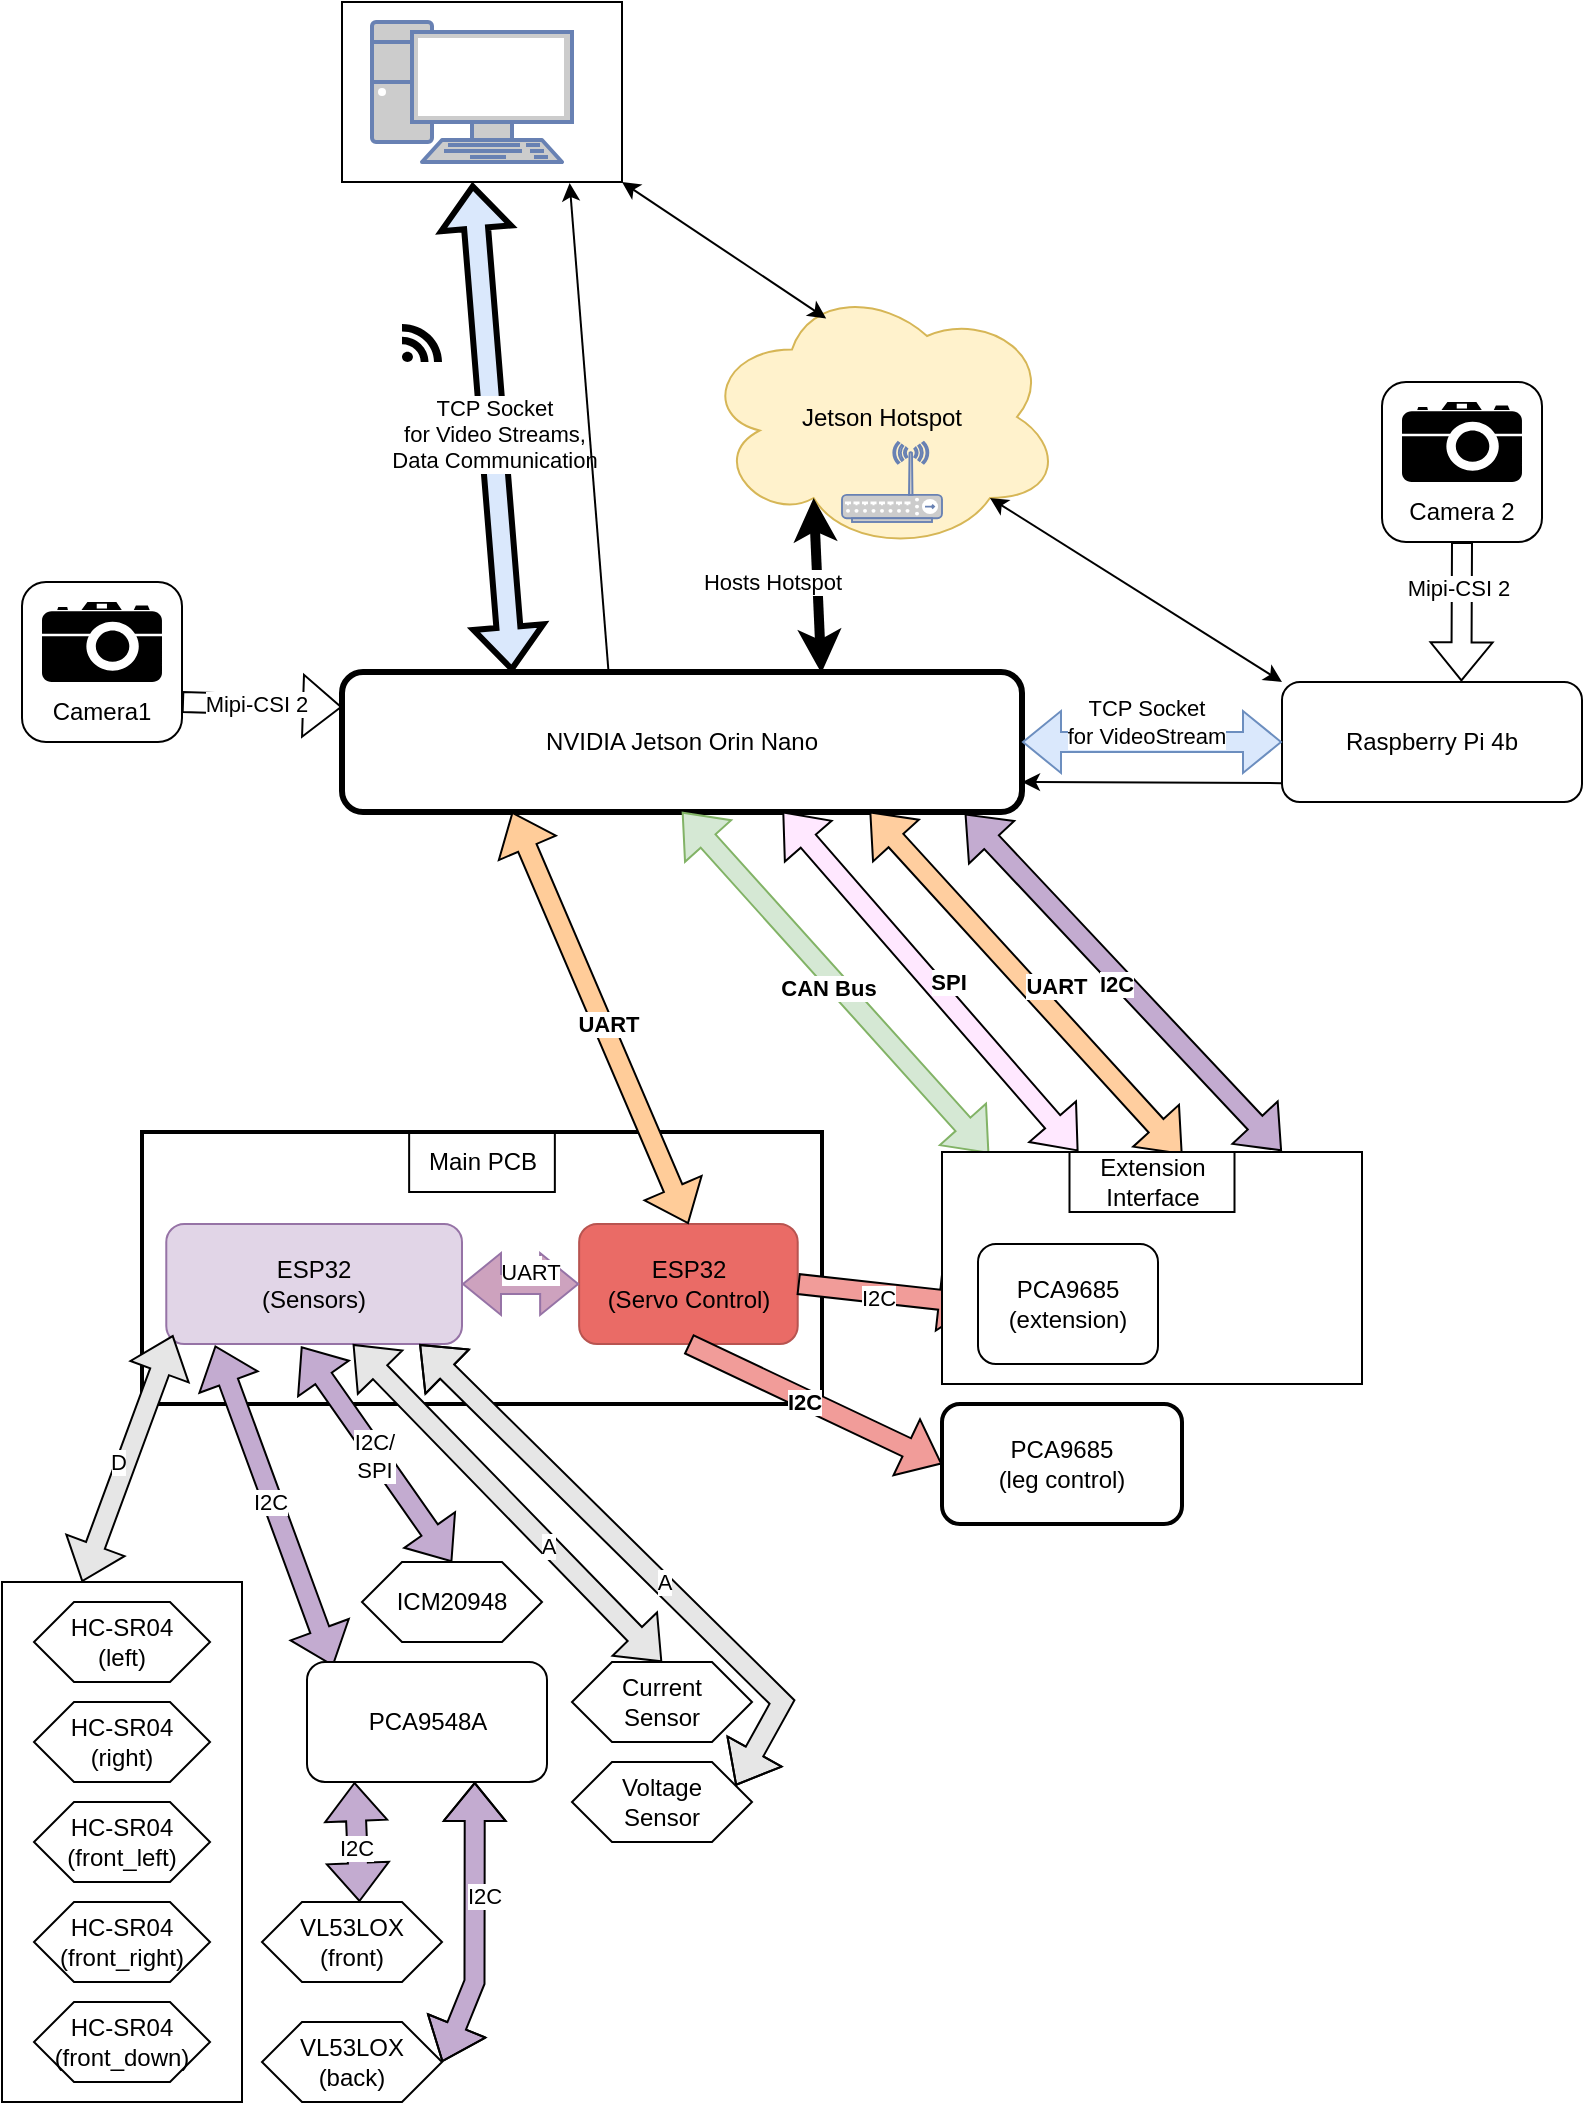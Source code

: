<mxfile version="25.0.3">
  <diagram name="Page-1" id="1m2cRdYawXXq-RHsJ1ln">
    <mxGraphModel dx="1430" dy="782" grid="1" gridSize="10" guides="1" tooltips="1" connect="1" arrows="1" fold="1" page="1" pageScale="1" pageWidth="827" pageHeight="1169" background="none" math="0" shadow="0">
      <root>
        <mxCell id="0" />
        <mxCell id="1" parent="0" />
        <mxCell id="JAIg2ylg1VCtXseADNNL-128" value="" style="group" parent="1" vertex="1" connectable="0">
          <mxGeometry x="80" y="585" width="340" height="136" as="geometry" />
        </mxCell>
        <mxCell id="JAIg2ylg1VCtXseADNNL-45" value="" style="rounded=0;whiteSpace=wrap;html=1;glass=0;shadow=0;perimeterSpacing=2;strokeWidth=2;" parent="JAIg2ylg1VCtXseADNNL-128" vertex="1">
          <mxGeometry width="340" height="136" as="geometry" />
        </mxCell>
        <mxCell id="JAIg2ylg1VCtXseADNNL-47" value="Main PCB" style="text;html=1;strokeColor=default;fillColor=none;align=center;verticalAlign=middle;whiteSpace=wrap;rounded=0;" parent="JAIg2ylg1VCtXseADNNL-128" vertex="1">
          <mxGeometry x="133.571" width="72.857" height="30" as="geometry" />
        </mxCell>
        <mxCell id="JAIg2ylg1VCtXseADNNL-48" value="ESP32&lt;br&gt;(Servo Control)" style="rounded=1;whiteSpace=wrap;html=1;fillColor=#EA6B66;strokeColor=#b85450;" parent="JAIg2ylg1VCtXseADNNL-128" vertex="1">
          <mxGeometry x="218.571" y="46" width="109.286" height="60" as="geometry" />
        </mxCell>
        <mxCell id="JAIg2ylg1VCtXseADNNL-49" value="ESP32&lt;br&gt;(Sensors)" style="rounded=1;whiteSpace=wrap;html=1;fillColor=#e1d5e7;strokeColor=#9673a6;" parent="JAIg2ylg1VCtXseADNNL-128" vertex="1">
          <mxGeometry x="12.14" y="46" width="147.86" height="60" as="geometry" />
        </mxCell>
        <mxCell id="yZwCfqdYPIHMDWu2qmxH-1" value="" style="shape=flexArrow;endArrow=classic;startArrow=classic;html=1;rounded=0;entryX=0;entryY=0.5;entryDx=0;entryDy=0;exitX=1;exitY=0.5;exitDx=0;exitDy=0;fillColor=#CDA2BE;strokeColor=#9673a6;" edge="1" parent="JAIg2ylg1VCtXseADNNL-128" source="JAIg2ylg1VCtXseADNNL-49" target="JAIg2ylg1VCtXseADNNL-48">
          <mxGeometry width="100" height="100" relative="1" as="geometry">
            <mxPoint x="260" y="135" as="sourcePoint" />
            <mxPoint x="360" y="35" as="targetPoint" />
          </mxGeometry>
        </mxCell>
        <mxCell id="yZwCfqdYPIHMDWu2qmxH-2" value="&lt;div&gt;I2C&lt;/div&gt;" style="edgeLabel;html=1;align=center;verticalAlign=middle;resizable=0;points=[];" vertex="1" connectable="0" parent="yZwCfqdYPIHMDWu2qmxH-1">
          <mxGeometry x="0.425" y="-3" relative="1" as="geometry">
            <mxPoint x="-11" y="-11" as="offset" />
          </mxGeometry>
        </mxCell>
        <mxCell id="yZwCfqdYPIHMDWu2qmxH-3" value="&lt;div&gt;UART&lt;/div&gt;" style="edgeLabel;html=1;align=center;verticalAlign=middle;resizable=0;points=[];" vertex="1" connectable="0" parent="yZwCfqdYPIHMDWu2qmxH-1">
          <mxGeometry x="0.142" y="6" relative="1" as="geometry">
            <mxPoint as="offset" />
          </mxGeometry>
        </mxCell>
        <mxCell id="JAIg2ylg1VCtXseADNNL-124" value="ICM20948" style="shape=hexagon;perimeter=hexagonPerimeter2;whiteSpace=wrap;html=1;fixedSize=1;" parent="1" vertex="1">
          <mxGeometry x="190" y="800" width="90" height="40" as="geometry" />
        </mxCell>
        <mxCell id="JAIg2ylg1VCtXseADNNL-61" value="" style="rounded=0;whiteSpace=wrap;html=1;" parent="1" vertex="1">
          <mxGeometry x="180" y="20" width="140" height="90" as="geometry" />
        </mxCell>
        <mxCell id="JAIg2ylg1VCtXseADNNL-1" value="NVIDIA Jetson Orin Nano" style="rounded=1;whiteSpace=wrap;html=1;strokeWidth=3;" parent="1" vertex="1">
          <mxGeometry x="180" y="355" width="340" height="70" as="geometry" />
        </mxCell>
        <mxCell id="JAIg2ylg1VCtXseADNNL-2" value="Raspberry Pi 4b" style="rounded=1;whiteSpace=wrap;html=1;" parent="1" vertex="1">
          <mxGeometry x="650" y="360" width="150" height="60" as="geometry" />
        </mxCell>
        <mxCell id="JAIg2ylg1VCtXseADNNL-10" value="Jetson Hotspot&lt;br&gt;" style="ellipse;shape=cloud;whiteSpace=wrap;html=1;fillColor=#fff2cc;strokeColor=#d6b656;" parent="1" vertex="1">
          <mxGeometry x="360" y="160" width="180" height="135" as="geometry" />
        </mxCell>
        <mxCell id="JAIg2ylg1VCtXseADNNL-14" value="" style="shape=flexArrow;endArrow=classic;startArrow=classic;html=1;rounded=0;exitX=1;exitY=0.5;exitDx=0;exitDy=0;entryX=0;entryY=0.5;entryDx=0;entryDy=0;fillColor=#dae8fc;strokeColor=#6c8ebf;" parent="1" source="JAIg2ylg1VCtXseADNNL-1" target="JAIg2ylg1VCtXseADNNL-2" edge="1">
          <mxGeometry width="100" height="100" relative="1" as="geometry">
            <mxPoint x="460" y="450" as="sourcePoint" />
            <mxPoint x="560" y="350" as="targetPoint" />
          </mxGeometry>
        </mxCell>
        <mxCell id="JAIg2ylg1VCtXseADNNL-16" value="TCP Socket &lt;br&gt;for VideoStream" style="edgeLabel;html=1;align=center;verticalAlign=middle;resizable=0;points=[];" parent="JAIg2ylg1VCtXseADNNL-14" vertex="1" connectable="0">
          <mxGeometry x="0.028" y="1" relative="1" as="geometry">
            <mxPoint x="-5" y="-9" as="offset" />
          </mxGeometry>
        </mxCell>
        <mxCell id="JAIg2ylg1VCtXseADNNL-19" value="" style="endArrow=classic;startArrow=classic;html=1;rounded=0;exitX=0.8;exitY=0.8;exitDx=0;exitDy=0;exitPerimeter=0;entryX=0;entryY=0;entryDx=0;entryDy=0;" parent="1" source="JAIg2ylg1VCtXseADNNL-10" target="JAIg2ylg1VCtXseADNNL-2" edge="1">
          <mxGeometry width="50" height="50" relative="1" as="geometry">
            <mxPoint x="480" y="420" as="sourcePoint" />
            <mxPoint x="530" y="370" as="targetPoint" />
          </mxGeometry>
        </mxCell>
        <mxCell id="JAIg2ylg1VCtXseADNNL-20" value="" style="endArrow=classic;startArrow=classic;html=1;rounded=0;exitX=0.705;exitY=0.008;exitDx=0;exitDy=0;entryX=0.31;entryY=0.8;entryDx=0;entryDy=0;entryPerimeter=0;strokeWidth=5;exitPerimeter=0;" parent="1" source="JAIg2ylg1VCtXseADNNL-1" target="JAIg2ylg1VCtXseADNNL-10" edge="1">
          <mxGeometry width="50" height="50" relative="1" as="geometry">
            <mxPoint x="480" y="420" as="sourcePoint" />
            <mxPoint x="530" y="370" as="targetPoint" />
          </mxGeometry>
        </mxCell>
        <mxCell id="JAIg2ylg1VCtXseADNNL-30" value="Hosts Hotspot" style="edgeLabel;html=1;align=center;verticalAlign=middle;resizable=0;points=[];" parent="JAIg2ylg1VCtXseADNNL-20" vertex="1" connectable="0">
          <mxGeometry x="0.03" y="1" relative="1" as="geometry">
            <mxPoint x="-22" y="-1" as="offset" />
          </mxGeometry>
        </mxCell>
        <mxCell id="JAIg2ylg1VCtXseADNNL-21" value="" style="endArrow=classic;startArrow=classic;html=1;rounded=0;entryX=1;entryY=1;entryDx=0;entryDy=0;exitX=0.345;exitY=0.135;exitDx=0;exitDy=0;exitPerimeter=0;" parent="1" source="JAIg2ylg1VCtXseADNNL-10" target="JAIg2ylg1VCtXseADNNL-61" edge="1">
          <mxGeometry width="50" height="50" relative="1" as="geometry">
            <mxPoint x="480" y="420" as="sourcePoint" />
            <mxPoint x="360" y="130.0" as="targetPoint" />
          </mxGeometry>
        </mxCell>
        <mxCell id="JAIg2ylg1VCtXseADNNL-22" value="" style="shape=flexArrow;endArrow=classic;startArrow=classic;html=1;rounded=0;exitX=0.25;exitY=0;exitDx=0;exitDy=0;entryX=0.466;entryY=1.008;entryDx=0;entryDy=0;fillColor=#dae8fc;strokeColor=#000000;entryPerimeter=0;strokeWidth=3;" parent="1" source="JAIg2ylg1VCtXseADNNL-1" target="JAIg2ylg1VCtXseADNNL-61" edge="1">
          <mxGeometry width="100" height="100" relative="1" as="geometry">
            <mxPoint x="460" y="450" as="sourcePoint" />
            <mxPoint x="245" y="130.0" as="targetPoint" />
          </mxGeometry>
        </mxCell>
        <mxCell id="JAIg2ylg1VCtXseADNNL-23" value="TCP Socket&lt;br&gt;for Video Streams,&lt;br&gt;Data Communication" style="edgeLabel;html=1;align=center;verticalAlign=middle;resizable=0;points=[];" parent="JAIg2ylg1VCtXseADNNL-22" vertex="1" connectable="0">
          <mxGeometry x="-0.029" y="-2" relative="1" as="geometry">
            <mxPoint x="-2" as="offset" />
          </mxGeometry>
        </mxCell>
        <mxCell id="JAIg2ylg1VCtXseADNNL-41" value="" style="shape=flexArrow;endArrow=classic;startArrow=classic;html=1;rounded=0;fillColor=#d5e8d4;strokeColor=#82b366;exitX=0.5;exitY=1;exitDx=0;exitDy=0;entryX=0.112;entryY=0.006;entryDx=0;entryDy=0;entryPerimeter=0;" parent="1" source="JAIg2ylg1VCtXseADNNL-1" target="JAIg2ylg1VCtXseADNNL-38" edge="1">
          <mxGeometry width="100" height="100" relative="1" as="geometry">
            <mxPoint x="350" y="430" as="sourcePoint" />
            <mxPoint x="345" y="565" as="targetPoint" />
            <Array as="points" />
          </mxGeometry>
        </mxCell>
        <mxCell id="JAIg2ylg1VCtXseADNNL-42" value="CAN Bus" style="edgeLabel;html=1;align=center;verticalAlign=middle;resizable=0;points=[];fontStyle=1" parent="JAIg2ylg1VCtXseADNNL-41" vertex="1" connectable="0">
          <mxGeometry x="0.407" relative="1" as="geometry">
            <mxPoint x="-35" y="-32" as="offset" />
          </mxGeometry>
        </mxCell>
        <mxCell id="JAIg2ylg1VCtXseADNNL-44" value="" style="shape=flexArrow;endArrow=classic;startArrow=classic;html=1;rounded=0;exitX=0.053;exitY=-0.014;exitDx=0;exitDy=0;entryX=0.648;entryY=0.998;entryDx=0;entryDy=0;fillColor=#FFE8FF;entryPerimeter=0;exitPerimeter=0;" parent="1" source="JAIg2ylg1VCtXseADNNL-39" target="JAIg2ylg1VCtXseADNNL-1" edge="1">
          <mxGeometry width="100" height="100" relative="1" as="geometry">
            <mxPoint x="390.0" y="565.0" as="sourcePoint" />
            <mxPoint x="390.8" y="424.43" as="targetPoint" />
          </mxGeometry>
        </mxCell>
        <mxCell id="JAIg2ylg1VCtXseADNNL-50" value="SPI" style="edgeLabel;html=1;align=center;verticalAlign=middle;resizable=0;points=[];fontStyle=1" parent="JAIg2ylg1VCtXseADNNL-44" vertex="1" connectable="0">
          <mxGeometry x="-0.246" y="1" relative="1" as="geometry">
            <mxPoint x="-9" y="-21" as="offset" />
          </mxGeometry>
        </mxCell>
        <mxCell id="JAIg2ylg1VCtXseADNNL-33" value="" style="shape=flexArrow;endArrow=classic;startArrow=classic;html=1;rounded=0;entryX=0.25;entryY=1;entryDx=0;entryDy=0;exitX=0.5;exitY=0;exitDx=0;exitDy=0;fillColor=#FFCC99;strokeColor=#000000;" parent="1" source="JAIg2ylg1VCtXseADNNL-48" target="JAIg2ylg1VCtXseADNNL-1" edge="1">
          <mxGeometry width="100" height="100" relative="1" as="geometry">
            <mxPoint x="95" y="650" as="sourcePoint" />
            <mxPoint x="240" y="450" as="targetPoint" />
          </mxGeometry>
        </mxCell>
        <mxCell id="JAIg2ylg1VCtXseADNNL-35" value="&lt;div&gt;UART&lt;/div&gt;" style="edgeLabel;html=1;align=center;verticalAlign=middle;resizable=0;points=[];fontStyle=1" parent="JAIg2ylg1VCtXseADNNL-33" vertex="1" connectable="0">
          <mxGeometry x="-0.031" y="-2" relative="1" as="geometry">
            <mxPoint as="offset" />
          </mxGeometry>
        </mxCell>
        <mxCell id="JAIg2ylg1VCtXseADNNL-52" value="" style="shape=flexArrow;endArrow=classic;startArrow=classic;html=1;rounded=0;entryX=0.776;entryY=0.998;entryDx=0;entryDy=0;exitX=0.684;exitY=0.043;exitDx=0;exitDy=0;fillColor=#FFCE9F;exitPerimeter=0;entryPerimeter=0;" parent="1" source="JAIg2ylg1VCtXseADNNL-39" target="JAIg2ylg1VCtXseADNNL-1" edge="1">
          <mxGeometry width="100" height="100" relative="1" as="geometry">
            <mxPoint x="430.0" y="565.0" as="sourcePoint" />
            <mxPoint x="430.17" y="424.85" as="targetPoint" />
            <Array as="points" />
          </mxGeometry>
        </mxCell>
        <mxCell id="JAIg2ylg1VCtXseADNNL-53" value="UART" style="edgeLabel;html=1;align=center;verticalAlign=middle;resizable=0;points=[];fontStyle=1" parent="JAIg2ylg1VCtXseADNNL-52" vertex="1" connectable="0">
          <mxGeometry x="-0.216" y="3" relative="1" as="geometry">
            <mxPoint y="-19" as="offset" />
          </mxGeometry>
        </mxCell>
        <mxCell id="JAIg2ylg1VCtXseADNNL-54" value="" style="shape=flexArrow;endArrow=classic;startArrow=classic;html=1;rounded=0;exitX=0.916;exitY=1.013;exitDx=0;exitDy=0;exitPerimeter=0;fillColor=#C3ABD0;entryX=0.809;entryY=-0.004;entryDx=0;entryDy=0;entryPerimeter=0;" parent="1" source="JAIg2ylg1VCtXseADNNL-1" target="JAIg2ylg1VCtXseADNNL-38" edge="1">
          <mxGeometry width="100" height="100" relative="1" as="geometry">
            <mxPoint x="460" y="570" as="sourcePoint" />
            <mxPoint x="460" y="590" as="targetPoint" />
          </mxGeometry>
        </mxCell>
        <mxCell id="JAIg2ylg1VCtXseADNNL-55" value="I2C" style="edgeLabel;html=1;align=center;verticalAlign=middle;resizable=0;points=[];fontStyle=1" parent="JAIg2ylg1VCtXseADNNL-54" vertex="1" connectable="0">
          <mxGeometry x="-0.283" y="5" relative="1" as="geometry">
            <mxPoint x="15" y="28" as="offset" />
          </mxGeometry>
        </mxCell>
        <mxCell id="JAIg2ylg1VCtXseADNNL-58" value="PCA9685&lt;br&gt;(leg control)" style="rounded=1;whiteSpace=wrap;html=1;strokeWidth=2;" parent="1" vertex="1">
          <mxGeometry x="480" y="721" width="120" height="60" as="geometry" />
        </mxCell>
        <mxCell id="JAIg2ylg1VCtXseADNNL-59" value="" style="fontColor=#0066CC;verticalAlign=top;verticalLabelPosition=bottom;labelPosition=center;align=center;html=1;outlineConnect=0;fillColor=#CCCCCC;strokeColor=#6881B3;gradientColor=none;gradientDirection=north;strokeWidth=2;shape=mxgraph.networks.wireless_hub;" parent="1" vertex="1">
          <mxGeometry x="430" y="240" width="50" height="40" as="geometry" />
        </mxCell>
        <mxCell id="JAIg2ylg1VCtXseADNNL-60" value="" style="fontColor=#0066CC;verticalAlign=top;verticalLabelPosition=bottom;labelPosition=center;align=center;html=1;outlineConnect=0;fillColor=#CCCCCC;strokeColor=#6881B3;gradientColor=none;gradientDirection=north;strokeWidth=2;shape=mxgraph.networks.pc;" parent="1" vertex="1">
          <mxGeometry x="195" y="30" width="100" height="70" as="geometry" />
        </mxCell>
        <mxCell id="JAIg2ylg1VCtXseADNNL-62" value="" style="shape=mxgraph.signs.tech.rss;html=1;pointerEvents=1;fillColor=#000000;strokeColor=none;verticalLabelPosition=bottom;verticalAlign=top;align=center;sketch=0;" parent="1" vertex="1">
          <mxGeometry x="210" y="181" width="20" height="19" as="geometry" />
        </mxCell>
        <mxCell id="JAIg2ylg1VCtXseADNNL-66" value="" style="group" parent="1" vertex="1" connectable="0">
          <mxGeometry x="20" y="310" width="80" height="80" as="geometry" />
        </mxCell>
        <mxCell id="JAIg2ylg1VCtXseADNNL-64" value="" style="rounded=1;whiteSpace=wrap;html=1;movable=1;resizable=1;rotatable=1;deletable=1;editable=1;locked=0;connectable=1;" parent="JAIg2ylg1VCtXseADNNL-66" vertex="1">
          <mxGeometry width="80" height="80" as="geometry" />
        </mxCell>
        <mxCell id="JAIg2ylg1VCtXseADNNL-63" value="" style="shape=mxgraph.signs.tech.camera_2;html=1;pointerEvents=1;fillColor=#000000;strokeColor=none;verticalLabelPosition=bottom;verticalAlign=top;align=center;sketch=0;movable=1;resizable=1;rotatable=1;deletable=1;editable=1;locked=0;connectable=1;" parent="JAIg2ylg1VCtXseADNNL-66" vertex="1">
          <mxGeometry x="10" y="10" width="60" height="40" as="geometry" />
        </mxCell>
        <mxCell id="JAIg2ylg1VCtXseADNNL-65" value="Camera1" style="text;html=1;strokeColor=none;fillColor=none;align=center;verticalAlign=middle;whiteSpace=wrap;rounded=0;movable=1;resizable=1;rotatable=1;deletable=1;editable=1;locked=0;connectable=1;" parent="JAIg2ylg1VCtXseADNNL-66" vertex="1">
          <mxGeometry x="10" y="50" width="60" height="30" as="geometry" />
        </mxCell>
        <mxCell id="JAIg2ylg1VCtXseADNNL-67" value="" style="shape=flexArrow;endArrow=classic;html=1;rounded=0;entryX=0;entryY=0.25;entryDx=0;entryDy=0;exitX=1;exitY=0.75;exitDx=0;exitDy=0;" parent="1" source="JAIg2ylg1VCtXseADNNL-64" target="JAIg2ylg1VCtXseADNNL-1" edge="1">
          <mxGeometry width="50" height="50" relative="1" as="geometry">
            <mxPoint x="480" y="550" as="sourcePoint" />
            <mxPoint x="530" y="500" as="targetPoint" />
          </mxGeometry>
        </mxCell>
        <mxCell id="JAIg2ylg1VCtXseADNNL-68" value="Mipi-CSI 2" style="edgeLabel;html=1;align=center;verticalAlign=middle;resizable=0;points=[];" parent="JAIg2ylg1VCtXseADNNL-67" vertex="1" connectable="0">
          <mxGeometry x="0.112" y="-2" relative="1" as="geometry">
            <mxPoint x="-8" y="-3" as="offset" />
          </mxGeometry>
        </mxCell>
        <mxCell id="JAIg2ylg1VCtXseADNNL-73" value="" style="group" parent="1" vertex="1" connectable="0">
          <mxGeometry x="700" y="210" width="80" height="80" as="geometry" />
        </mxCell>
        <mxCell id="JAIg2ylg1VCtXseADNNL-70" value="" style="rounded=1;whiteSpace=wrap;html=1;movable=1;resizable=1;rotatable=1;deletable=1;editable=1;locked=0;connectable=1;" parent="JAIg2ylg1VCtXseADNNL-73" vertex="1">
          <mxGeometry width="80" height="80" as="geometry" />
        </mxCell>
        <mxCell id="JAIg2ylg1VCtXseADNNL-71" value="" style="shape=mxgraph.signs.tech.camera_2;html=1;pointerEvents=1;fillColor=#000000;strokeColor=none;verticalLabelPosition=bottom;verticalAlign=top;align=center;sketch=0;" parent="JAIg2ylg1VCtXseADNNL-73" vertex="1">
          <mxGeometry x="10" y="10" width="60" height="40" as="geometry" />
        </mxCell>
        <mxCell id="JAIg2ylg1VCtXseADNNL-72" value="Camera 2" style="text;html=1;strokeColor=none;fillColor=none;align=center;verticalAlign=middle;whiteSpace=wrap;rounded=0;" parent="JAIg2ylg1VCtXseADNNL-73" vertex="1">
          <mxGeometry x="10" y="50" width="60" height="30" as="geometry" />
        </mxCell>
        <mxCell id="JAIg2ylg1VCtXseADNNL-74" value="" style="shape=flexArrow;endArrow=classic;html=1;rounded=0;exitX=0.5;exitY=1;exitDx=0;exitDy=0;entryX=0.598;entryY=-0.005;entryDx=0;entryDy=0;entryPerimeter=0;" parent="1" source="JAIg2ylg1VCtXseADNNL-72" target="JAIg2ylg1VCtXseADNNL-2" edge="1">
          <mxGeometry width="50" height="50" relative="1" as="geometry">
            <mxPoint x="770" y="340" as="sourcePoint" />
            <mxPoint x="820" y="290" as="targetPoint" />
          </mxGeometry>
        </mxCell>
        <mxCell id="JAIg2ylg1VCtXseADNNL-75" value="Mipi-CSI 2" style="edgeLabel;html=1;align=center;verticalAlign=middle;resizable=0;points=[];" parent="JAIg2ylg1VCtXseADNNL-74" vertex="1" connectable="0">
          <mxGeometry x="-0.349" y="-2" relative="1" as="geometry">
            <mxPoint as="offset" />
          </mxGeometry>
        </mxCell>
        <mxCell id="JAIg2ylg1VCtXseADNNL-76" value="" style="shape=flexArrow;endArrow=classic;html=1;rounded=0;exitX=0.5;exitY=1;exitDx=0;exitDy=0;entryX=0;entryY=0.5;entryDx=0;entryDy=0;fillColor=#F19C99;" parent="1" source="JAIg2ylg1VCtXseADNNL-48" target="JAIg2ylg1VCtXseADNNL-58" edge="1">
          <mxGeometry width="50" height="50" relative="1" as="geometry">
            <mxPoint x="480" y="650" as="sourcePoint" />
            <mxPoint x="530" y="600" as="targetPoint" />
          </mxGeometry>
        </mxCell>
        <mxCell id="JAIg2ylg1VCtXseADNNL-77" value="I2C" style="edgeLabel;html=1;align=center;verticalAlign=middle;resizable=0;points=[];fontStyle=1" parent="JAIg2ylg1VCtXseADNNL-76" vertex="1" connectable="0">
          <mxGeometry x="-0.089" y="-1" relative="1" as="geometry">
            <mxPoint as="offset" />
          </mxGeometry>
        </mxCell>
        <mxCell id="JAIg2ylg1VCtXseADNNL-78" value="" style="shape=flexArrow;endArrow=classic;html=1;rounded=0;exitX=1;exitY=0.5;exitDx=0;exitDy=0;entryX=0;entryY=0.5;entryDx=0;entryDy=0;fillColor=#F19C99;" parent="1" source="JAIg2ylg1VCtXseADNNL-48" target="JAIg2ylg1VCtXseADNNL-57" edge="1">
          <mxGeometry width="50" height="50" relative="1" as="geometry">
            <mxPoint x="480" y="650" as="sourcePoint" />
            <mxPoint x="530" y="600" as="targetPoint" />
          </mxGeometry>
        </mxCell>
        <mxCell id="JAIg2ylg1VCtXseADNNL-79" value="I2C" style="edgeLabel;html=1;align=center;verticalAlign=middle;resizable=0;points=[];" parent="JAIg2ylg1VCtXseADNNL-78" vertex="1" connectable="0">
          <mxGeometry x="-0.105" y="-2" relative="1" as="geometry">
            <mxPoint as="offset" />
          </mxGeometry>
        </mxCell>
        <mxCell id="JAIg2ylg1VCtXseADNNL-95" value="" style="group" parent="1" vertex="1" connectable="0">
          <mxGeometry x="10" y="810" width="120" height="260" as="geometry" />
        </mxCell>
        <mxCell id="JAIg2ylg1VCtXseADNNL-80" value="" style="rounded=0;whiteSpace=wrap;html=1;" parent="JAIg2ylg1VCtXseADNNL-95" vertex="1">
          <mxGeometry width="120" height="260" as="geometry" />
        </mxCell>
        <mxCell id="JAIg2ylg1VCtXseADNNL-81" value="HC-SR04&lt;br&gt;(left)" style="shape=hexagon;perimeter=hexagonPerimeter2;whiteSpace=wrap;html=1;fixedSize=1;" parent="JAIg2ylg1VCtXseADNNL-95" vertex="1">
          <mxGeometry x="16.0" y="10" width="88.0" height="40" as="geometry" />
        </mxCell>
        <mxCell id="JAIg2ylg1VCtXseADNNL-82" value="HC-SR04&lt;br&gt;(right)" style="shape=hexagon;perimeter=hexagonPerimeter2;whiteSpace=wrap;html=1;fixedSize=1;" parent="JAIg2ylg1VCtXseADNNL-95" vertex="1">
          <mxGeometry x="16.0" y="60" width="88.0" height="40" as="geometry" />
        </mxCell>
        <mxCell id="JAIg2ylg1VCtXseADNNL-83" value="HC-SR04&lt;br&gt;(front_left)" style="shape=hexagon;perimeter=hexagonPerimeter2;whiteSpace=wrap;html=1;fixedSize=1;" parent="JAIg2ylg1VCtXseADNNL-95" vertex="1">
          <mxGeometry x="16.0" y="110" width="88.0" height="40" as="geometry" />
        </mxCell>
        <mxCell id="JAIg2ylg1VCtXseADNNL-84" value="HC-SR04&lt;br&gt;(front_right)" style="shape=hexagon;perimeter=hexagonPerimeter2;whiteSpace=wrap;html=1;fixedSize=1;" parent="JAIg2ylg1VCtXseADNNL-95" vertex="1">
          <mxGeometry x="16.0" y="160" width="88.0" height="40" as="geometry" />
        </mxCell>
        <mxCell id="JAIg2ylg1VCtXseADNNL-85" value="HC-SR04&lt;br&gt;(front_down)" style="shape=hexagon;perimeter=hexagonPerimeter2;whiteSpace=wrap;html=1;fixedSize=1;" parent="JAIg2ylg1VCtXseADNNL-95" vertex="1">
          <mxGeometry x="16.0" y="210" width="88.0" height="40" as="geometry" />
        </mxCell>
        <mxCell id="JAIg2ylg1VCtXseADNNL-96" value="" style="shape=flexArrow;endArrow=classic;startArrow=classic;html=1;rounded=0;entryX=0.023;entryY=0.926;entryDx=0;entryDy=0;exitX=0.333;exitY=0;exitDx=0;exitDy=0;exitPerimeter=0;entryPerimeter=0;fillColor=#E6E6E6;" parent="1" source="JAIg2ylg1VCtXseADNNL-80" target="JAIg2ylg1VCtXseADNNL-49" edge="1">
          <mxGeometry width="100" height="100" relative="1" as="geometry">
            <mxPoint x="-130" y="760" as="sourcePoint" />
            <mxPoint x="-30" y="660" as="targetPoint" />
          </mxGeometry>
        </mxCell>
        <mxCell id="JAIg2ylg1VCtXseADNNL-131" value="D" style="edgeLabel;html=1;align=center;verticalAlign=middle;resizable=0;points=[];" parent="JAIg2ylg1VCtXseADNNL-96" vertex="1" connectable="0">
          <mxGeometry x="-0.045" y="3" relative="1" as="geometry">
            <mxPoint x="-1" as="offset" />
          </mxGeometry>
        </mxCell>
        <mxCell id="JAIg2ylg1VCtXseADNNL-110" value="" style="shape=flexArrow;endArrow=classic;startArrow=classic;html=1;rounded=0;exitX=0.109;exitY=0.036;exitDx=0;exitDy=0;exitPerimeter=0;fillColor=#C3ABD0;strokeColor=#000000;entryX=0.165;entryY=1.012;entryDx=0;entryDy=0;entryPerimeter=0;" parent="1" source="JAIg2ylg1VCtXseADNNL-109" target="JAIg2ylg1VCtXseADNNL-49" edge="1">
          <mxGeometry width="100" height="100" relative="1" as="geometry">
            <mxPoint x="130" y="800" as="sourcePoint" />
            <mxPoint x="230" y="700" as="targetPoint" />
          </mxGeometry>
        </mxCell>
        <mxCell id="JAIg2ylg1VCtXseADNNL-111" value="I2C" style="edgeLabel;html=1;align=center;verticalAlign=middle;resizable=0;points=[];" parent="JAIg2ylg1VCtXseADNNL-110" vertex="1" connectable="0">
          <mxGeometry x="0.029" y="1" relative="1" as="geometry">
            <mxPoint as="offset" />
          </mxGeometry>
        </mxCell>
        <mxCell id="JAIg2ylg1VCtXseADNNL-122" value="" style="group" parent="1" vertex="1" connectable="0">
          <mxGeometry x="140" y="850" width="142.5" height="220" as="geometry" />
        </mxCell>
        <mxCell id="JAIg2ylg1VCtXseADNNL-114" value="" style="shape=flexArrow;endArrow=classic;startArrow=classic;html=1;rounded=0;exitX=0.5;exitY=0;exitDx=0;exitDy=0;fillColor=#C3ABD0;" parent="JAIg2ylg1VCtXseADNNL-122" edge="1">
          <mxGeometry width="100" height="100" relative="1" as="geometry">
            <mxPoint x="48.75" y="120.0" as="sourcePoint" />
            <mxPoint x="46.25" y="60" as="targetPoint" />
          </mxGeometry>
        </mxCell>
        <mxCell id="JAIg2ylg1VCtXseADNNL-119" value="I2C" style="edgeLabel;html=1;align=center;verticalAlign=middle;resizable=0;points=[];" parent="JAIg2ylg1VCtXseADNNL-114" vertex="1" connectable="0">
          <mxGeometry x="-0.09" relative="1" as="geometry">
            <mxPoint x="-1" as="offset" />
          </mxGeometry>
        </mxCell>
        <mxCell id="JAIg2ylg1VCtXseADNNL-120" value="" style="group" parent="JAIg2ylg1VCtXseADNNL-122" vertex="1" connectable="0">
          <mxGeometry width="142.5" height="220" as="geometry" />
        </mxCell>
        <mxCell id="JAIg2ylg1VCtXseADNNL-109" value="PCA9548A" style="rounded=1;whiteSpace=wrap;html=1;" parent="JAIg2ylg1VCtXseADNNL-120" vertex="1">
          <mxGeometry x="22.5" width="120" height="60" as="geometry" />
        </mxCell>
        <mxCell id="JAIg2ylg1VCtXseADNNL-106" value="VL53LOX&lt;br&gt;(back)" style="shape=hexagon;perimeter=hexagonPerimeter2;whiteSpace=wrap;html=1;fixedSize=1;" parent="JAIg2ylg1VCtXseADNNL-120" vertex="1">
          <mxGeometry y="180" width="90" height="40" as="geometry" />
        </mxCell>
        <mxCell id="JAIg2ylg1VCtXseADNNL-113" value="VL53LOX&lt;br&gt;(front)" style="shape=hexagon;perimeter=hexagonPerimeter2;whiteSpace=wrap;html=1;fixedSize=1;" parent="JAIg2ylg1VCtXseADNNL-120" vertex="1">
          <mxGeometry y="120" width="90" height="40" as="geometry" />
        </mxCell>
        <mxCell id="JAIg2ylg1VCtXseADNNL-115" value="" style="shape=flexArrow;endArrow=classic;startArrow=classic;html=1;rounded=0;exitX=1;exitY=0.5;exitDx=0;exitDy=0;fillColor=#C3ABD0;entryX=0.699;entryY=1;entryDx=0;entryDy=0;entryPerimeter=0;" parent="JAIg2ylg1VCtXseADNNL-120" source="JAIg2ylg1VCtXseADNNL-106" target="JAIg2ylg1VCtXseADNNL-109" edge="1">
          <mxGeometry width="100" height="100" relative="1" as="geometry">
            <mxPoint x="106.25" y="190" as="sourcePoint" />
            <mxPoint x="106.25" y="40" as="targetPoint" />
            <Array as="points">
              <mxPoint x="106.25" y="160" />
            </Array>
          </mxGeometry>
        </mxCell>
        <mxCell id="JAIg2ylg1VCtXseADNNL-117" value="I2C" style="edgeLabel;html=1;align=center;verticalAlign=middle;resizable=0;points=[];" parent="JAIg2ylg1VCtXseADNNL-115" vertex="1" connectable="0">
          <mxGeometry x="0.207" y="-4" relative="1" as="geometry">
            <mxPoint as="offset" />
          </mxGeometry>
        </mxCell>
        <mxCell id="JAIg2ylg1VCtXseADNNL-125" value="" style="shape=flexArrow;endArrow=classic;startArrow=classic;html=1;rounded=0;exitX=0.5;exitY=0;exitDx=0;exitDy=0;entryX=0.456;entryY=1.021;entryDx=0;entryDy=0;fillColor=#C3ABD0;entryPerimeter=0;" parent="1" source="JAIg2ylg1VCtXseADNNL-124" target="JAIg2ylg1VCtXseADNNL-49" edge="1">
          <mxGeometry width="100" height="100" relative="1" as="geometry">
            <mxPoint x="480" y="880" as="sourcePoint" />
            <mxPoint x="580" y="780" as="targetPoint" />
          </mxGeometry>
        </mxCell>
        <mxCell id="JAIg2ylg1VCtXseADNNL-126" value="I2C/&lt;br&gt;SPI" style="edgeLabel;html=1;align=center;verticalAlign=middle;resizable=0;points=[];" parent="JAIg2ylg1VCtXseADNNL-125" vertex="1" connectable="0">
          <mxGeometry x="0.003" y="2" relative="1" as="geometry">
            <mxPoint as="offset" />
          </mxGeometry>
        </mxCell>
        <mxCell id="JAIg2ylg1VCtXseADNNL-129" value="Voltage&lt;br&gt;Sensor" style="shape=hexagon;perimeter=hexagonPerimeter2;whiteSpace=wrap;html=1;fixedSize=1;" parent="1" vertex="1">
          <mxGeometry x="295" y="900" width="90" height="40" as="geometry" />
        </mxCell>
        <mxCell id="JAIg2ylg1VCtXseADNNL-130" value="Current&lt;br&gt;Sensor" style="shape=hexagon;perimeter=hexagonPerimeter2;whiteSpace=wrap;html=1;fixedSize=1;" parent="1" vertex="1">
          <mxGeometry x="295" y="850" width="90" height="40" as="geometry" />
        </mxCell>
        <mxCell id="JAIg2ylg1VCtXseADNNL-132" value="" style="shape=flexArrow;endArrow=classic;startArrow=classic;html=1;rounded=0;exitX=0.5;exitY=0;exitDx=0;exitDy=0;entryX=0.631;entryY=1.002;entryDx=0;entryDy=0;entryPerimeter=0;fillColor=#E6E6E6;" parent="1" source="JAIg2ylg1VCtXseADNNL-130" target="JAIg2ylg1VCtXseADNNL-49" edge="1">
          <mxGeometry width="100" height="100" relative="1" as="geometry">
            <mxPoint x="330" y="840" as="sourcePoint" />
            <mxPoint x="430" y="740" as="targetPoint" />
          </mxGeometry>
        </mxCell>
        <mxCell id="JAIg2ylg1VCtXseADNNL-133" value="A" style="edgeLabel;html=1;align=center;verticalAlign=middle;resizable=0;points=[];" parent="JAIg2ylg1VCtXseADNNL-132" vertex="1" connectable="0">
          <mxGeometry x="-0.263" relative="1" as="geometry">
            <mxPoint as="offset" />
          </mxGeometry>
        </mxCell>
        <mxCell id="JAIg2ylg1VCtXseADNNL-134" value="" style="shape=flexArrow;endArrow=classic;startArrow=classic;html=1;rounded=0;exitX=1;exitY=0.25;exitDx=0;exitDy=0;entryX=0.856;entryY=1.002;entryDx=0;entryDy=0;entryPerimeter=0;fillColor=#E6E6E6;" parent="1" source="JAIg2ylg1VCtXseADNNL-129" target="JAIg2ylg1VCtXseADNNL-49" edge="1">
          <mxGeometry width="100" height="100" relative="1" as="geometry">
            <mxPoint x="434" y="920" as="sourcePoint" />
            <mxPoint x="534" y="820" as="targetPoint" />
            <Array as="points">
              <mxPoint x="400" y="870" />
            </Array>
          </mxGeometry>
        </mxCell>
        <mxCell id="JAIg2ylg1VCtXseADNNL-135" value="A" style="edgeLabel;html=1;align=center;verticalAlign=middle;resizable=0;points=[];" parent="JAIg2ylg1VCtXseADNNL-134" vertex="1" connectable="0">
          <mxGeometry x="-0.126" y="-1" relative="1" as="geometry">
            <mxPoint as="offset" />
          </mxGeometry>
        </mxCell>
        <mxCell id="JAIg2ylg1VCtXseADNNL-136" value="" style="group" parent="1" vertex="1" connectable="0">
          <mxGeometry x="480" y="595" width="210" height="116" as="geometry" />
        </mxCell>
        <mxCell id="JAIg2ylg1VCtXseADNNL-38" value="" style="rounded=0;whiteSpace=wrap;html=1;" parent="JAIg2ylg1VCtXseADNNL-136" vertex="1">
          <mxGeometry width="210" height="116" as="geometry" />
        </mxCell>
        <mxCell id="JAIg2ylg1VCtXseADNNL-57" value="PCA9685&lt;br&gt;(extension)" style="rounded=1;whiteSpace=wrap;html=1;" parent="JAIg2ylg1VCtXseADNNL-136" vertex="1">
          <mxGeometry x="18" y="46" width="90" height="60" as="geometry" />
        </mxCell>
        <mxCell id="JAIg2ylg1VCtXseADNNL-39" value="Extension Interface" style="text;html=1;strokeColor=default;fillColor=none;align=center;verticalAlign=middle;whiteSpace=wrap;rounded=0;" parent="JAIg2ylg1VCtXseADNNL-136" vertex="1">
          <mxGeometry x="63.75" width="82.5" height="30" as="geometry" />
        </mxCell>
        <mxCell id="JAIg2ylg1VCtXseADNNL-137" value="" style="endArrow=classic;html=1;rounded=0;exitX=0.392;exitY=0.002;exitDx=0;exitDy=0;exitPerimeter=0;entryX=0.813;entryY=1.006;entryDx=0;entryDy=0;entryPerimeter=0;" parent="1" source="JAIg2ylg1VCtXseADNNL-1" target="JAIg2ylg1VCtXseADNNL-61" edge="1">
          <mxGeometry width="50" height="50" relative="1" as="geometry">
            <mxPoint x="120" y="285" as="sourcePoint" />
            <mxPoint x="170" y="235" as="targetPoint" />
          </mxGeometry>
        </mxCell>
        <mxCell id="JAIg2ylg1VCtXseADNNL-138" value="" style="endArrow=classic;html=1;rounded=0;exitX=-0.001;exitY=0.843;exitDx=0;exitDy=0;exitPerimeter=0;entryX=1;entryY=0.786;entryDx=0;entryDy=0;entryPerimeter=0;" parent="1" source="JAIg2ylg1VCtXseADNNL-2" target="JAIg2ylg1VCtXseADNNL-1" edge="1">
          <mxGeometry width="50" height="50" relative="1" as="geometry">
            <mxPoint x="360" y="410" as="sourcePoint" />
            <mxPoint x="410" y="360" as="targetPoint" />
          </mxGeometry>
        </mxCell>
      </root>
    </mxGraphModel>
  </diagram>
</mxfile>

